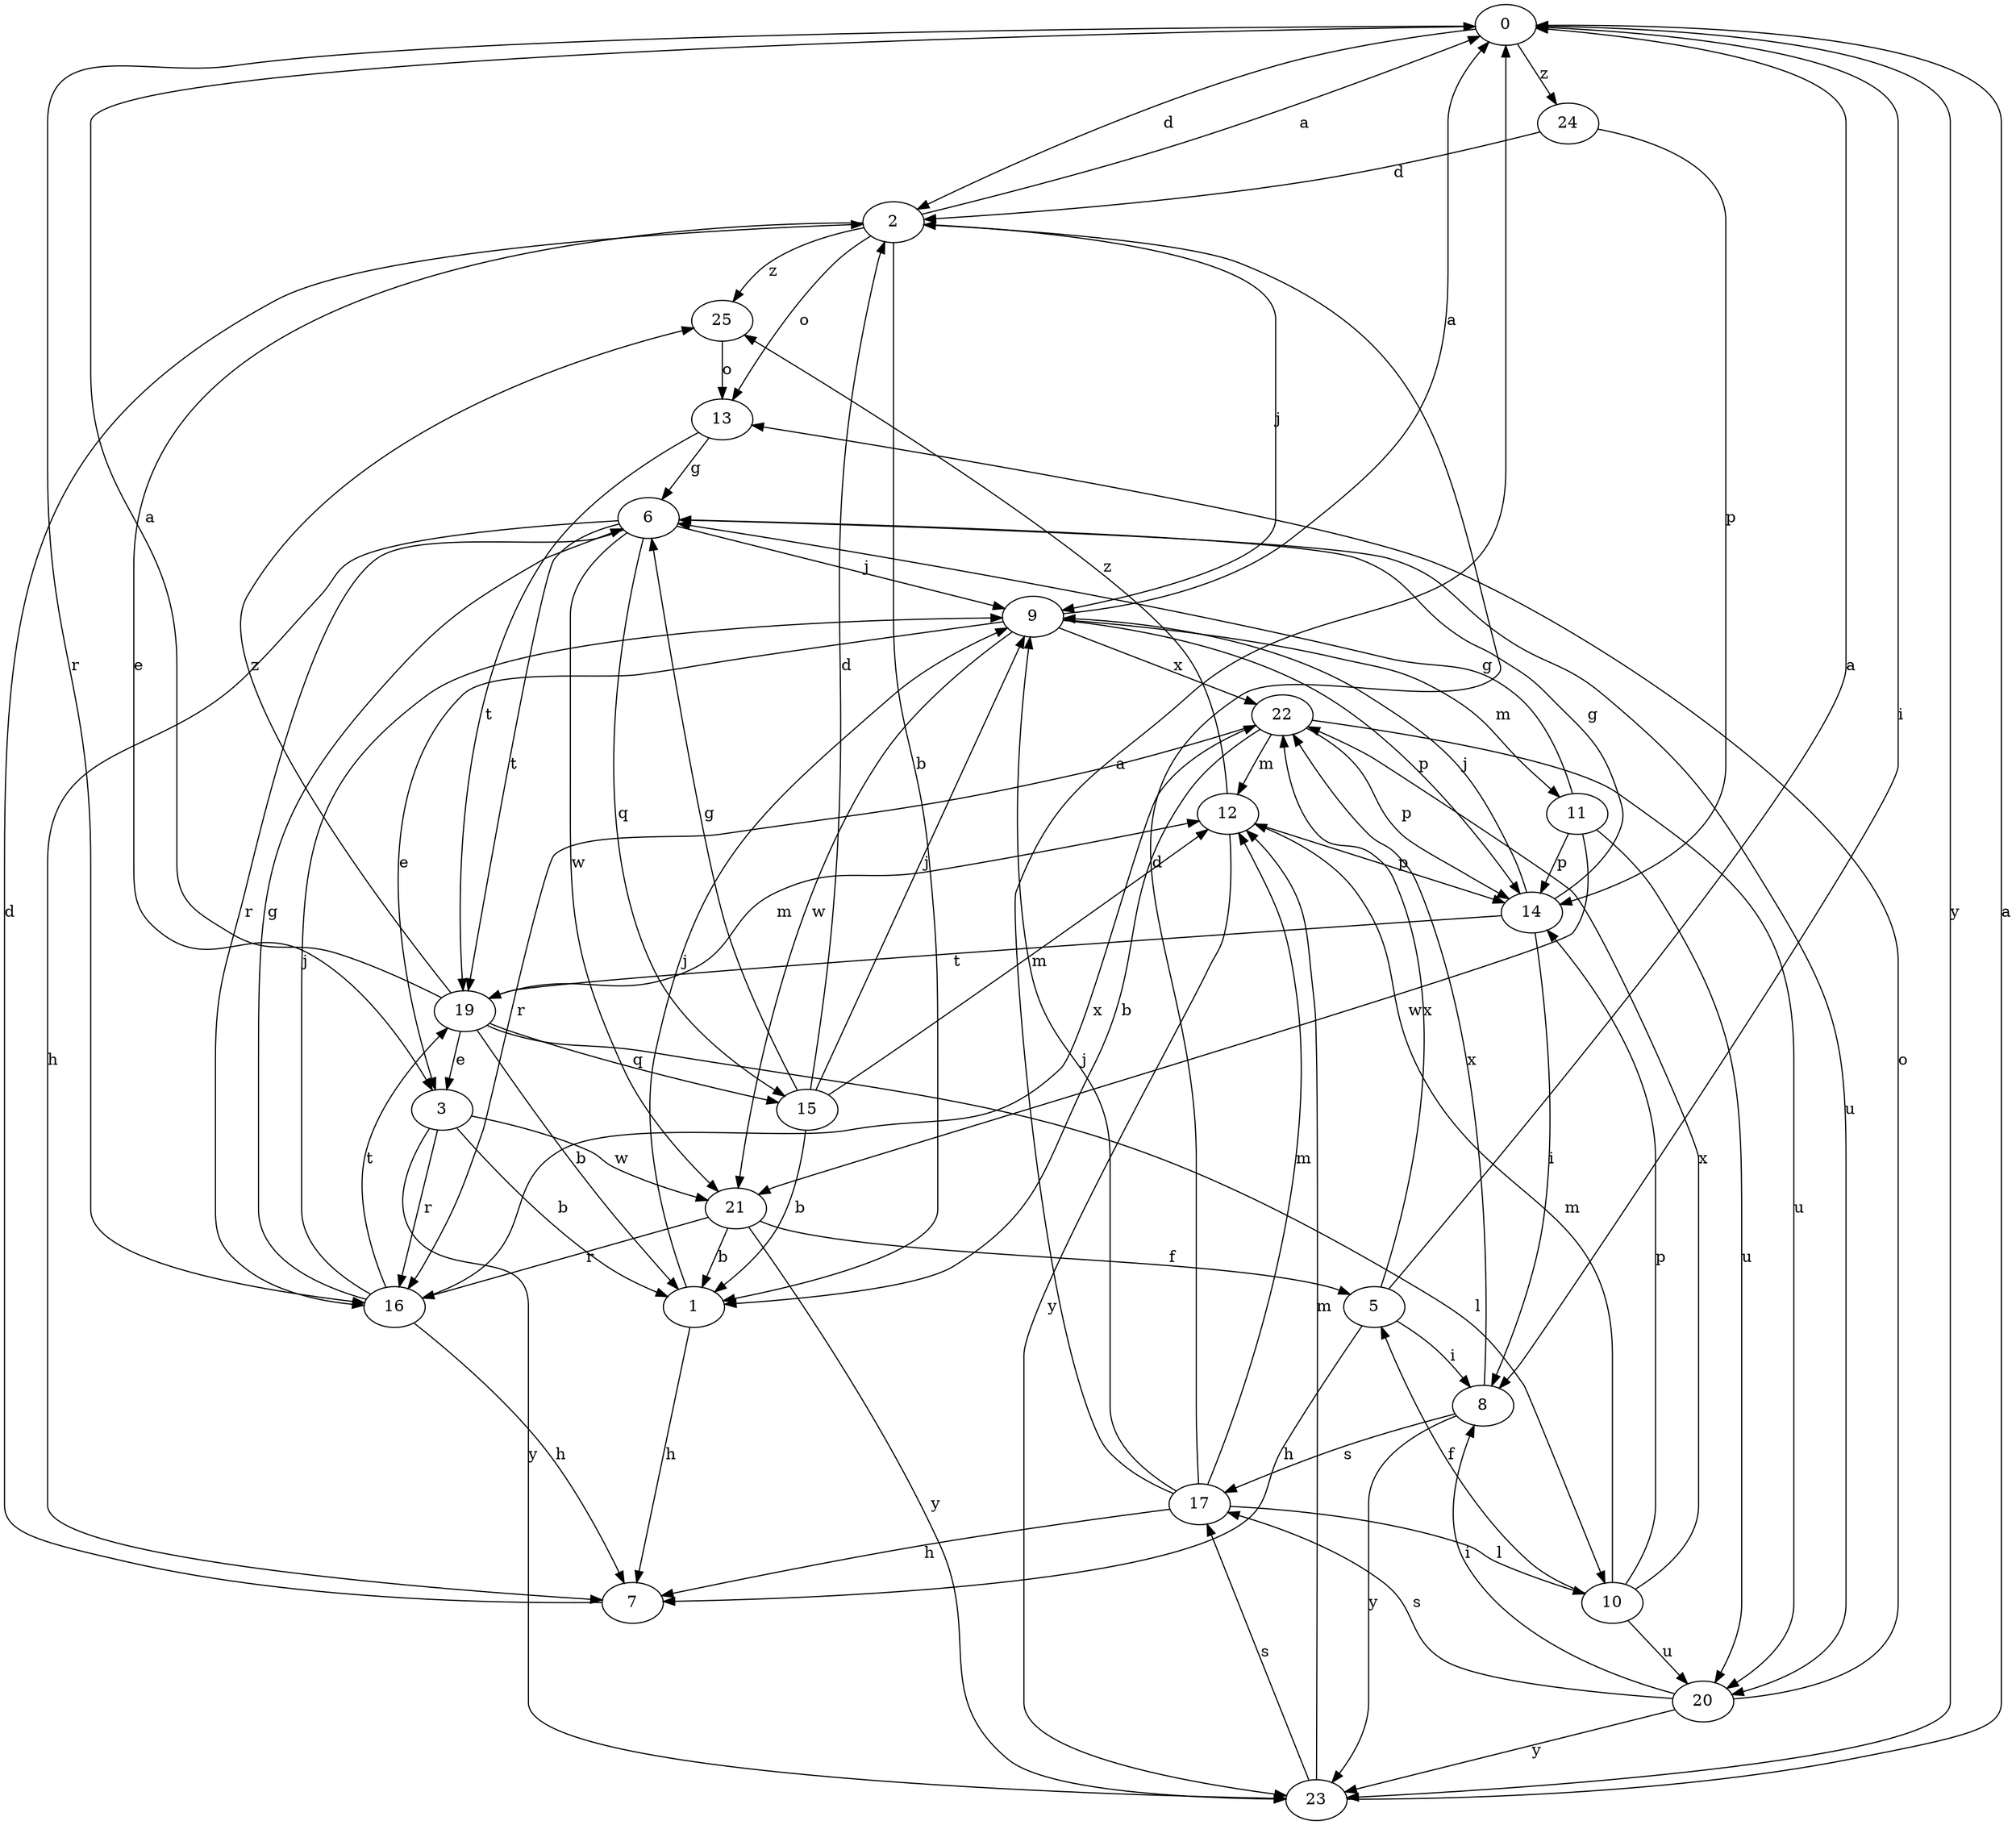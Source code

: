 strict digraph  {
0;
1;
2;
3;
5;
6;
7;
8;
9;
10;
11;
12;
13;
14;
15;
16;
17;
19;
20;
21;
22;
23;
24;
25;
0 -> 2  [label=d];
0 -> 8  [label=i];
0 -> 16  [label=r];
0 -> 23  [label=y];
0 -> 24  [label=z];
1 -> 7  [label=h];
1 -> 9  [label=j];
2 -> 0  [label=a];
2 -> 1  [label=b];
2 -> 3  [label=e];
2 -> 9  [label=j];
2 -> 13  [label=o];
2 -> 25  [label=z];
3 -> 1  [label=b];
3 -> 16  [label=r];
3 -> 21  [label=w];
3 -> 23  [label=y];
5 -> 0  [label=a];
5 -> 7  [label=h];
5 -> 8  [label=i];
5 -> 22  [label=x];
6 -> 7  [label=h];
6 -> 9  [label=j];
6 -> 15  [label=q];
6 -> 16  [label=r];
6 -> 19  [label=t];
6 -> 20  [label=u];
6 -> 21  [label=w];
7 -> 2  [label=d];
8 -> 17  [label=s];
8 -> 22  [label=x];
8 -> 23  [label=y];
9 -> 0  [label=a];
9 -> 3  [label=e];
9 -> 11  [label=m];
9 -> 14  [label=p];
9 -> 21  [label=w];
9 -> 22  [label=x];
10 -> 5  [label=f];
10 -> 12  [label=m];
10 -> 14  [label=p];
10 -> 20  [label=u];
10 -> 22  [label=x];
11 -> 6  [label=g];
11 -> 14  [label=p];
11 -> 20  [label=u];
11 -> 21  [label=w];
12 -> 14  [label=p];
12 -> 23  [label=y];
12 -> 25  [label=z];
13 -> 6  [label=g];
13 -> 19  [label=t];
14 -> 6  [label=g];
14 -> 8  [label=i];
14 -> 9  [label=j];
14 -> 19  [label=t];
15 -> 1  [label=b];
15 -> 2  [label=d];
15 -> 6  [label=g];
15 -> 9  [label=j];
15 -> 12  [label=m];
16 -> 6  [label=g];
16 -> 7  [label=h];
16 -> 9  [label=j];
16 -> 19  [label=t];
16 -> 22  [label=x];
17 -> 0  [label=a];
17 -> 2  [label=d];
17 -> 7  [label=h];
17 -> 9  [label=j];
17 -> 10  [label=l];
17 -> 12  [label=m];
19 -> 0  [label=a];
19 -> 1  [label=b];
19 -> 3  [label=e];
19 -> 10  [label=l];
19 -> 12  [label=m];
19 -> 15  [label=q];
19 -> 25  [label=z];
20 -> 8  [label=i];
20 -> 13  [label=o];
20 -> 17  [label=s];
20 -> 23  [label=y];
21 -> 1  [label=b];
21 -> 5  [label=f];
21 -> 16  [label=r];
21 -> 23  [label=y];
22 -> 1  [label=b];
22 -> 12  [label=m];
22 -> 14  [label=p];
22 -> 16  [label=r];
22 -> 20  [label=u];
23 -> 0  [label=a];
23 -> 12  [label=m];
23 -> 17  [label=s];
24 -> 2  [label=d];
24 -> 14  [label=p];
25 -> 13  [label=o];
}
